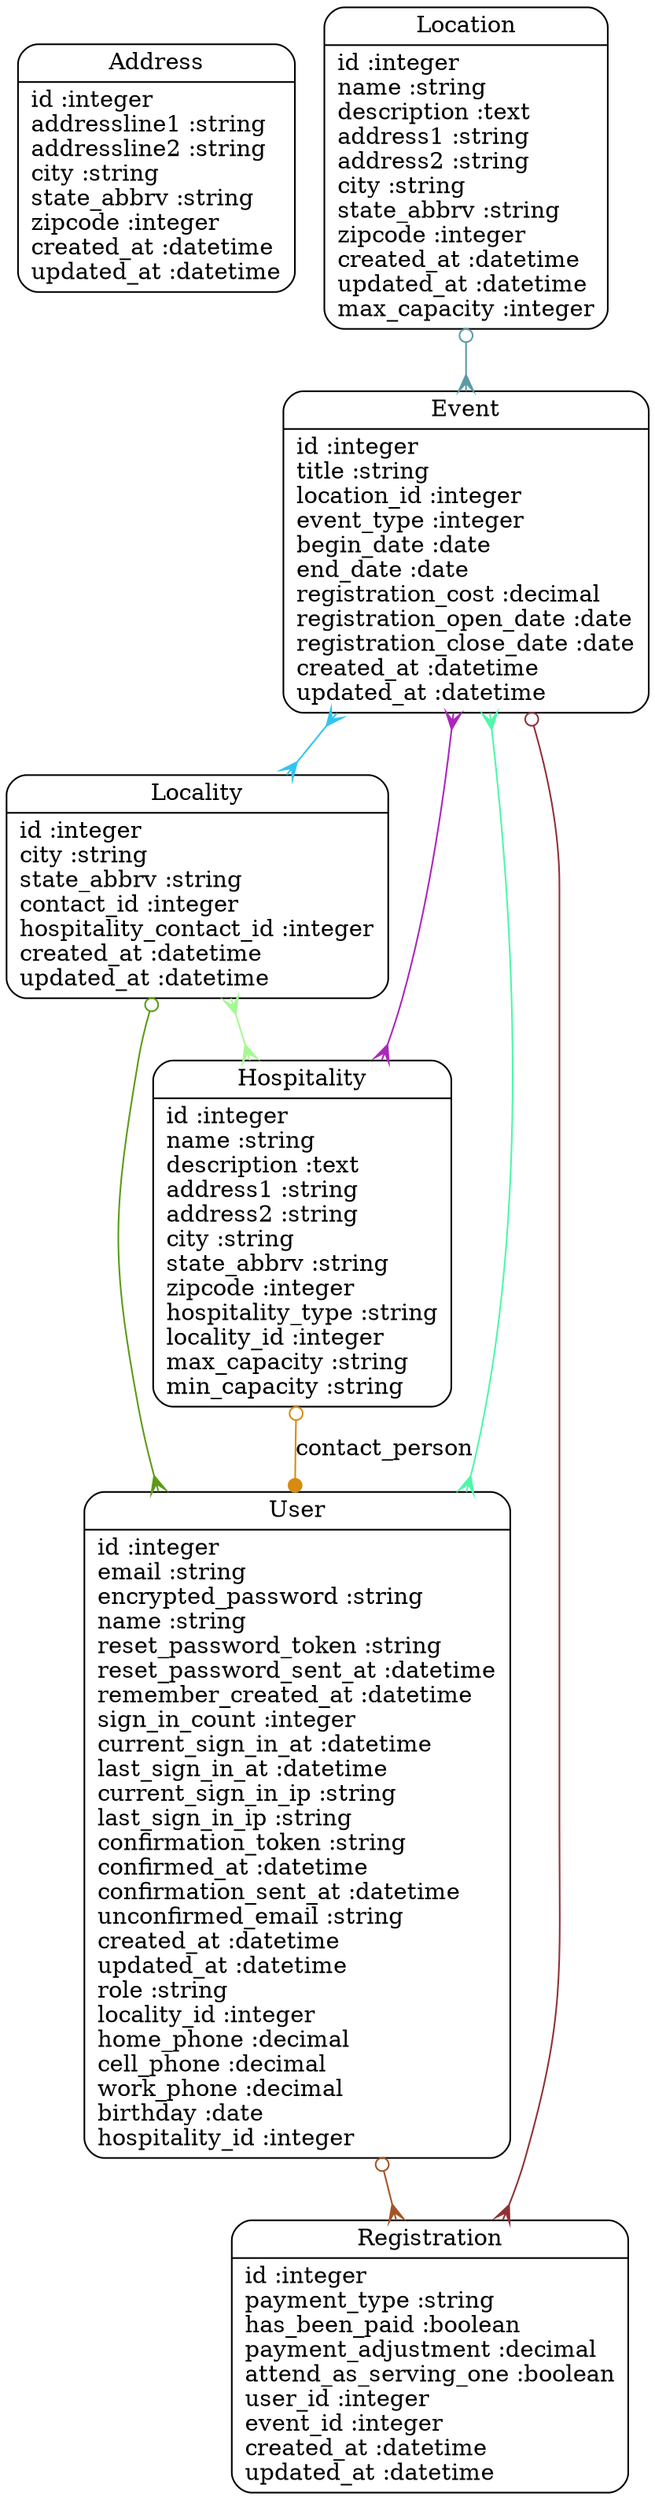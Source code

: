 digraph models_diagram {
	graph[overlap=false, splines=true]
	"Address" [shape=Mrecord, label="{Address|id :integer\laddressline1 :string\laddressline2 :string\lcity :string\lstate_abbrv :string\lzipcode :integer\lcreated_at :datetime\lupdated_at :datetime\l}"]
	"Event" [shape=Mrecord, label="{Event|id :integer\ltitle :string\llocation_id :integer\levent_type :integer\lbegin_date :date\lend_date :date\lregistration_cost :decimal\lregistration_open_date :date\lregistration_close_date :date\lcreated_at :datetime\lupdated_at :datetime\l}"]
	"Hospitality" [shape=Mrecord, label="{Hospitality|id :integer\lname :string\ldescription :text\laddress1 :string\laddress2 :string\lcity :string\lstate_abbrv :string\lzipcode :integer\lhospitality_type :string\llocality_id :integer\lmax_capacity :string\lmin_capacity :string\l}"]
	"Locality" [shape=Mrecord, label="{Locality|id :integer\lcity :string\lstate_abbrv :string\lcontact_id :integer\lhospitality_contact_id :integer\lcreated_at :datetime\lupdated_at :datetime\l}"]
	"Location" [shape=Mrecord, label="{Location|id :integer\lname :string\ldescription :text\laddress1 :string\laddress2 :string\lcity :string\lstate_abbrv :string\lzipcode :integer\lcreated_at :datetime\lupdated_at :datetime\lmax_capacity :integer\l}"]
	"Registration" [shape=Mrecord, label="{Registration|id :integer\lpayment_type :string\lhas_been_paid :boolean\lpayment_adjustment :decimal\lattend_as_serving_one :boolean\luser_id :integer\levent_id :integer\lcreated_at :datetime\lupdated_at :datetime\l}"]
	"User" [shape=Mrecord, label="{User|id :integer\lemail :string\lencrypted_password :string\lname :string\lreset_password_token :string\lreset_password_sent_at :datetime\lremember_created_at :datetime\lsign_in_count :integer\lcurrent_sign_in_at :datetime\llast_sign_in_at :datetime\lcurrent_sign_in_ip :string\llast_sign_in_ip :string\lconfirmation_token :string\lconfirmed_at :datetime\lconfirmation_sent_at :datetime\lunconfirmed_email :string\lcreated_at :datetime\lupdated_at :datetime\lrole :string\llocality_id :integer\lhome_phone :decimal\lcell_phone :decimal\lwork_phone :decimal\lbirthday :date\lhospitality_id :integer\l}"]
	"Event" -> "Registration" [arrowtail=odot, arrowhead=crow, dir=both color="#903137"]
	"Event" -> "User" [arrowtail=crow, arrowhead=crow, dir=both color="#4DF8A8"]
	"Event" -> "Locality" [arrowtail=crow, arrowhead=crow, dir=both color="#31C4F0"]
	"Event" -> "Hospitality" [arrowtail=crow, arrowhead=crow, dir=both color="#AB26BB"]
	"Hospitality" -> "User" [label="contact_person", arrowtail=odot, arrowhead=dot, dir=both color="#D78B10"]
	"Locality" -> "User" [arrowtail=odot, arrowhead=crow, dir=both color="#5B9B16"]
	"Locality" -> "Hospitality" [arrowtail=crow, arrowhead=crow, dir=both color="#A3F992"]
	"Location" -> "Event" [arrowtail=odot, arrowhead=crow, dir=both color="#5B9BA7"]
	"User" -> "Registration" [arrowtail=odot, arrowhead=crow, dir=both color="#A35427"]
}
